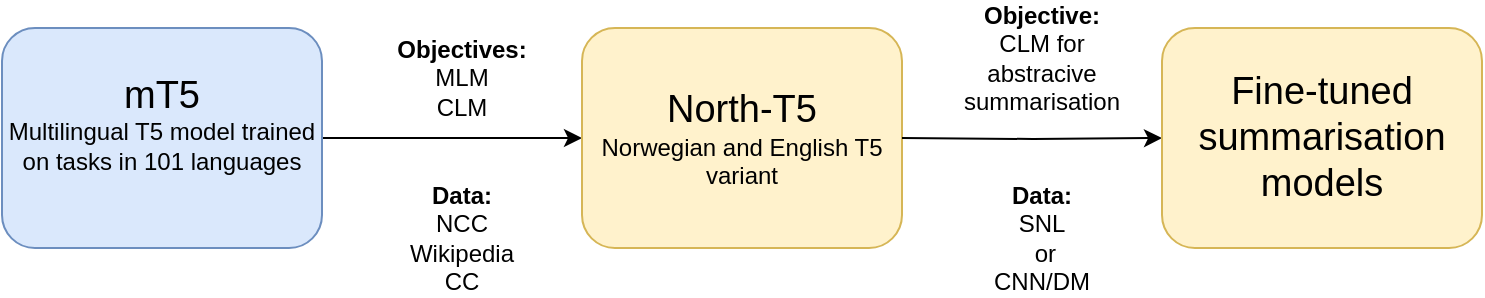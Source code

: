 <mxfile version="21.1.1" type="device">
  <diagram name="Page-1" id="nQSOTMZtrE7MC5jZJ6LV">
    <mxGraphModel dx="1434" dy="739" grid="1" gridSize="10" guides="1" tooltips="1" connect="1" arrows="1" fold="1" page="1" pageScale="1" pageWidth="827" pageHeight="1169" math="0" shadow="0">
      <root>
        <mxCell id="0" />
        <mxCell id="1" parent="0" />
        <mxCell id="8_HBGGrexgfGMUt9z3R7-12" style="edgeStyle=orthogonalEdgeStyle;rounded=0;orthogonalLoop=1;jettySize=auto;html=1;exitX=1;exitY=0.5;exitDx=0;exitDy=0;entryX=0;entryY=0.5;entryDx=0;entryDy=0;" edge="1" parent="1" source="8_HBGGrexgfGMUt9z3R7-1" target="8_HBGGrexgfGMUt9z3R7-2">
          <mxGeometry relative="1" as="geometry" />
        </mxCell>
        <mxCell id="8_HBGGrexgfGMUt9z3R7-1" value="&lt;font style=&quot;&quot;&gt;&lt;font style=&quot;font-size: 19px;&quot;&gt;mT5&lt;/font&gt;&lt;br&gt;Multilingual T5 model trained on tasks in 101 languages&lt;br&gt;&lt;br&gt;&lt;/font&gt;" style="rounded=1;whiteSpace=wrap;html=1;fillColor=#dae8fc;strokeColor=#6c8ebf;" vertex="1" parent="1">
          <mxGeometry x="110" y="210" width="160" height="110" as="geometry" />
        </mxCell>
        <mxCell id="8_HBGGrexgfGMUt9z3R7-2" value="&lt;font style=&quot;&quot;&gt;&lt;span style=&quot;font-size: 19px;&quot;&gt;North-T5&lt;/span&gt;&lt;br&gt;&lt;font style=&quot;font-size: 12px;&quot;&gt;Norwegian and English T5 variant&lt;/font&gt;&lt;br&gt;&lt;/font&gt;" style="rounded=1;whiteSpace=wrap;html=1;fillColor=#fff2cc;strokeColor=#d6b656;" vertex="1" parent="1">
          <mxGeometry x="400" y="210" width="160" height="110" as="geometry" />
        </mxCell>
        <mxCell id="8_HBGGrexgfGMUt9z3R7-5" value="&lt;b&gt;Data:&lt;br&gt;&lt;/b&gt;NCC&lt;br&gt;Wikipedia&lt;br&gt;CC" style="text;html=1;strokeColor=none;fillColor=none;align=center;verticalAlign=middle;whiteSpace=wrap;rounded=0;" vertex="1" parent="1">
          <mxGeometry x="310" y="300" width="60" height="30" as="geometry" />
        </mxCell>
        <mxCell id="8_HBGGrexgfGMUt9z3R7-6" value="&lt;b&gt;Objectives:&lt;/b&gt;&lt;br&gt;MLM&lt;br&gt;CLM" style="text;html=1;strokeColor=none;fillColor=none;align=center;verticalAlign=middle;whiteSpace=wrap;rounded=0;" vertex="1" parent="1">
          <mxGeometry x="310" y="220" width="60" height="30" as="geometry" />
        </mxCell>
        <mxCell id="8_HBGGrexgfGMUt9z3R7-9" value="&lt;b&gt;Data:&lt;br&gt;&lt;/b&gt;SNL&lt;br&gt;&amp;nbsp;or CNN/DM" style="text;html=1;strokeColor=none;fillColor=none;align=center;verticalAlign=middle;whiteSpace=wrap;rounded=0;" vertex="1" parent="1">
          <mxGeometry x="600" y="300" width="60" height="30" as="geometry" />
        </mxCell>
        <mxCell id="8_HBGGrexgfGMUt9z3R7-10" value="&lt;b&gt;Objective:&lt;/b&gt;&lt;br&gt;CLM for abstracive summarisation" style="text;html=1;strokeColor=none;fillColor=none;align=center;verticalAlign=middle;whiteSpace=wrap;rounded=0;" vertex="1" parent="1">
          <mxGeometry x="600" y="210" width="60" height="30" as="geometry" />
        </mxCell>
        <mxCell id="8_HBGGrexgfGMUt9z3R7-14" style="edgeStyle=orthogonalEdgeStyle;rounded=0;orthogonalLoop=1;jettySize=auto;html=1;exitX=1;exitY=0.5;exitDx=0;exitDy=0;entryX=0;entryY=0.5;entryDx=0;entryDy=0;" edge="1" parent="1" target="8_HBGGrexgfGMUt9z3R7-15">
          <mxGeometry relative="1" as="geometry">
            <mxPoint x="560" y="265" as="sourcePoint" />
          </mxGeometry>
        </mxCell>
        <mxCell id="8_HBGGrexgfGMUt9z3R7-15" value="&lt;font style=&quot;&quot;&gt;&lt;span style=&quot;font-size: 19px;&quot;&gt;Fine-tuned summarisation models&lt;/span&gt;&lt;br&gt;&lt;/font&gt;" style="rounded=1;whiteSpace=wrap;html=1;fillColor=#fff2cc;strokeColor=#d6b656;" vertex="1" parent="1">
          <mxGeometry x="690" y="210" width="160" height="110" as="geometry" />
        </mxCell>
      </root>
    </mxGraphModel>
  </diagram>
</mxfile>
